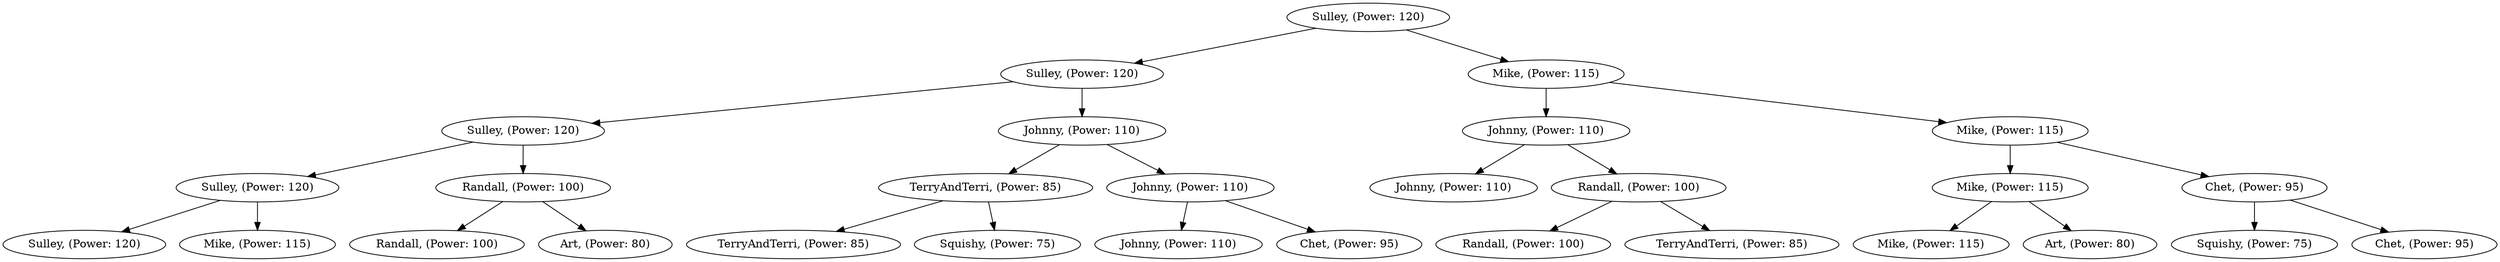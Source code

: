 digraph TournamentTree {
    node0 [label="Sulley, (Power: 120)"];
    node1 [label="Sulley, (Power: 120)"];
    node2 [label="Sulley, (Power: 120)"];
    node3 [label="Sulley, (Power: 120)"];
    node4 [label="Sulley, (Power: 120)"];
    node3 -> node4;
    node5 [label="Mike, (Power: 115)"];
    node3 -> node5;
    node2 -> node3;
    node6 [label="Randall, (Power: 100)"];
    node7 [label="Randall, (Power: 100)"];
    node6 -> node7;
    node8 [label="Art, (Power: 80)"];
    node6 -> node8;
    node2 -> node6;
    node1 -> node2;
    node9 [label="Johnny, (Power: 110)"];
    node10 [label="TerryAndTerri, (Power: 85)"];
    node11 [label="TerryAndTerri, (Power: 85)"];
    node10 -> node11;
    node12 [label="Squishy, (Power: 75)"];
    node10 -> node12;
    node9 -> node10;
    node13 [label="Johnny, (Power: 110)"];
    node14 [label="Johnny, (Power: 110)"];
    node13 -> node14;
    node15 [label="Chet, (Power: 95)"];
    node13 -> node15;
    node9 -> node13;
    node1 -> node9;
    node0 -> node1;
    node16 [label="Mike, (Power: 115)"];
    node17 [label="Johnny, (Power: 110)"];
    node18 [label="Johnny, (Power: 110)"];
    node17 -> node18;
    node19 [label="Randall, (Power: 100)"];
    node20 [label="Randall, (Power: 100)"];
    node19 -> node20;
    node21 [label="TerryAndTerri, (Power: 85)"];
    node19 -> node21;
    node17 -> node19;
    node16 -> node17;
    node22 [label="Mike, (Power: 115)"];
    node23 [label="Mike, (Power: 115)"];
    node24 [label="Mike, (Power: 115)"];
    node23 -> node24;
    node25 [label="Art, (Power: 80)"];
    node23 -> node25;
    node22 -> node23;
    node26 [label="Chet, (Power: 95)"];
    node27 [label="Squishy, (Power: 75)"];
    node26 -> node27;
    node28 [label="Chet, (Power: 95)"];
    node26 -> node28;
    node22 -> node26;
    node16 -> node22;
    node0 -> node16;
}
